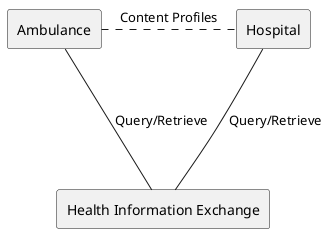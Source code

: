 @startuml
agent "Ambulance" as Ambulance
agent "Hospital" as Hospital
agent "Health Information Exchange" as HIE
Ambulance -down-- HIE : "Query/Retrieve"
Hospital -down-- HIE : "Query/Retrieve"
Ambulance -right- Hospital #line.dashed : "Content Profiles"
@enduml
